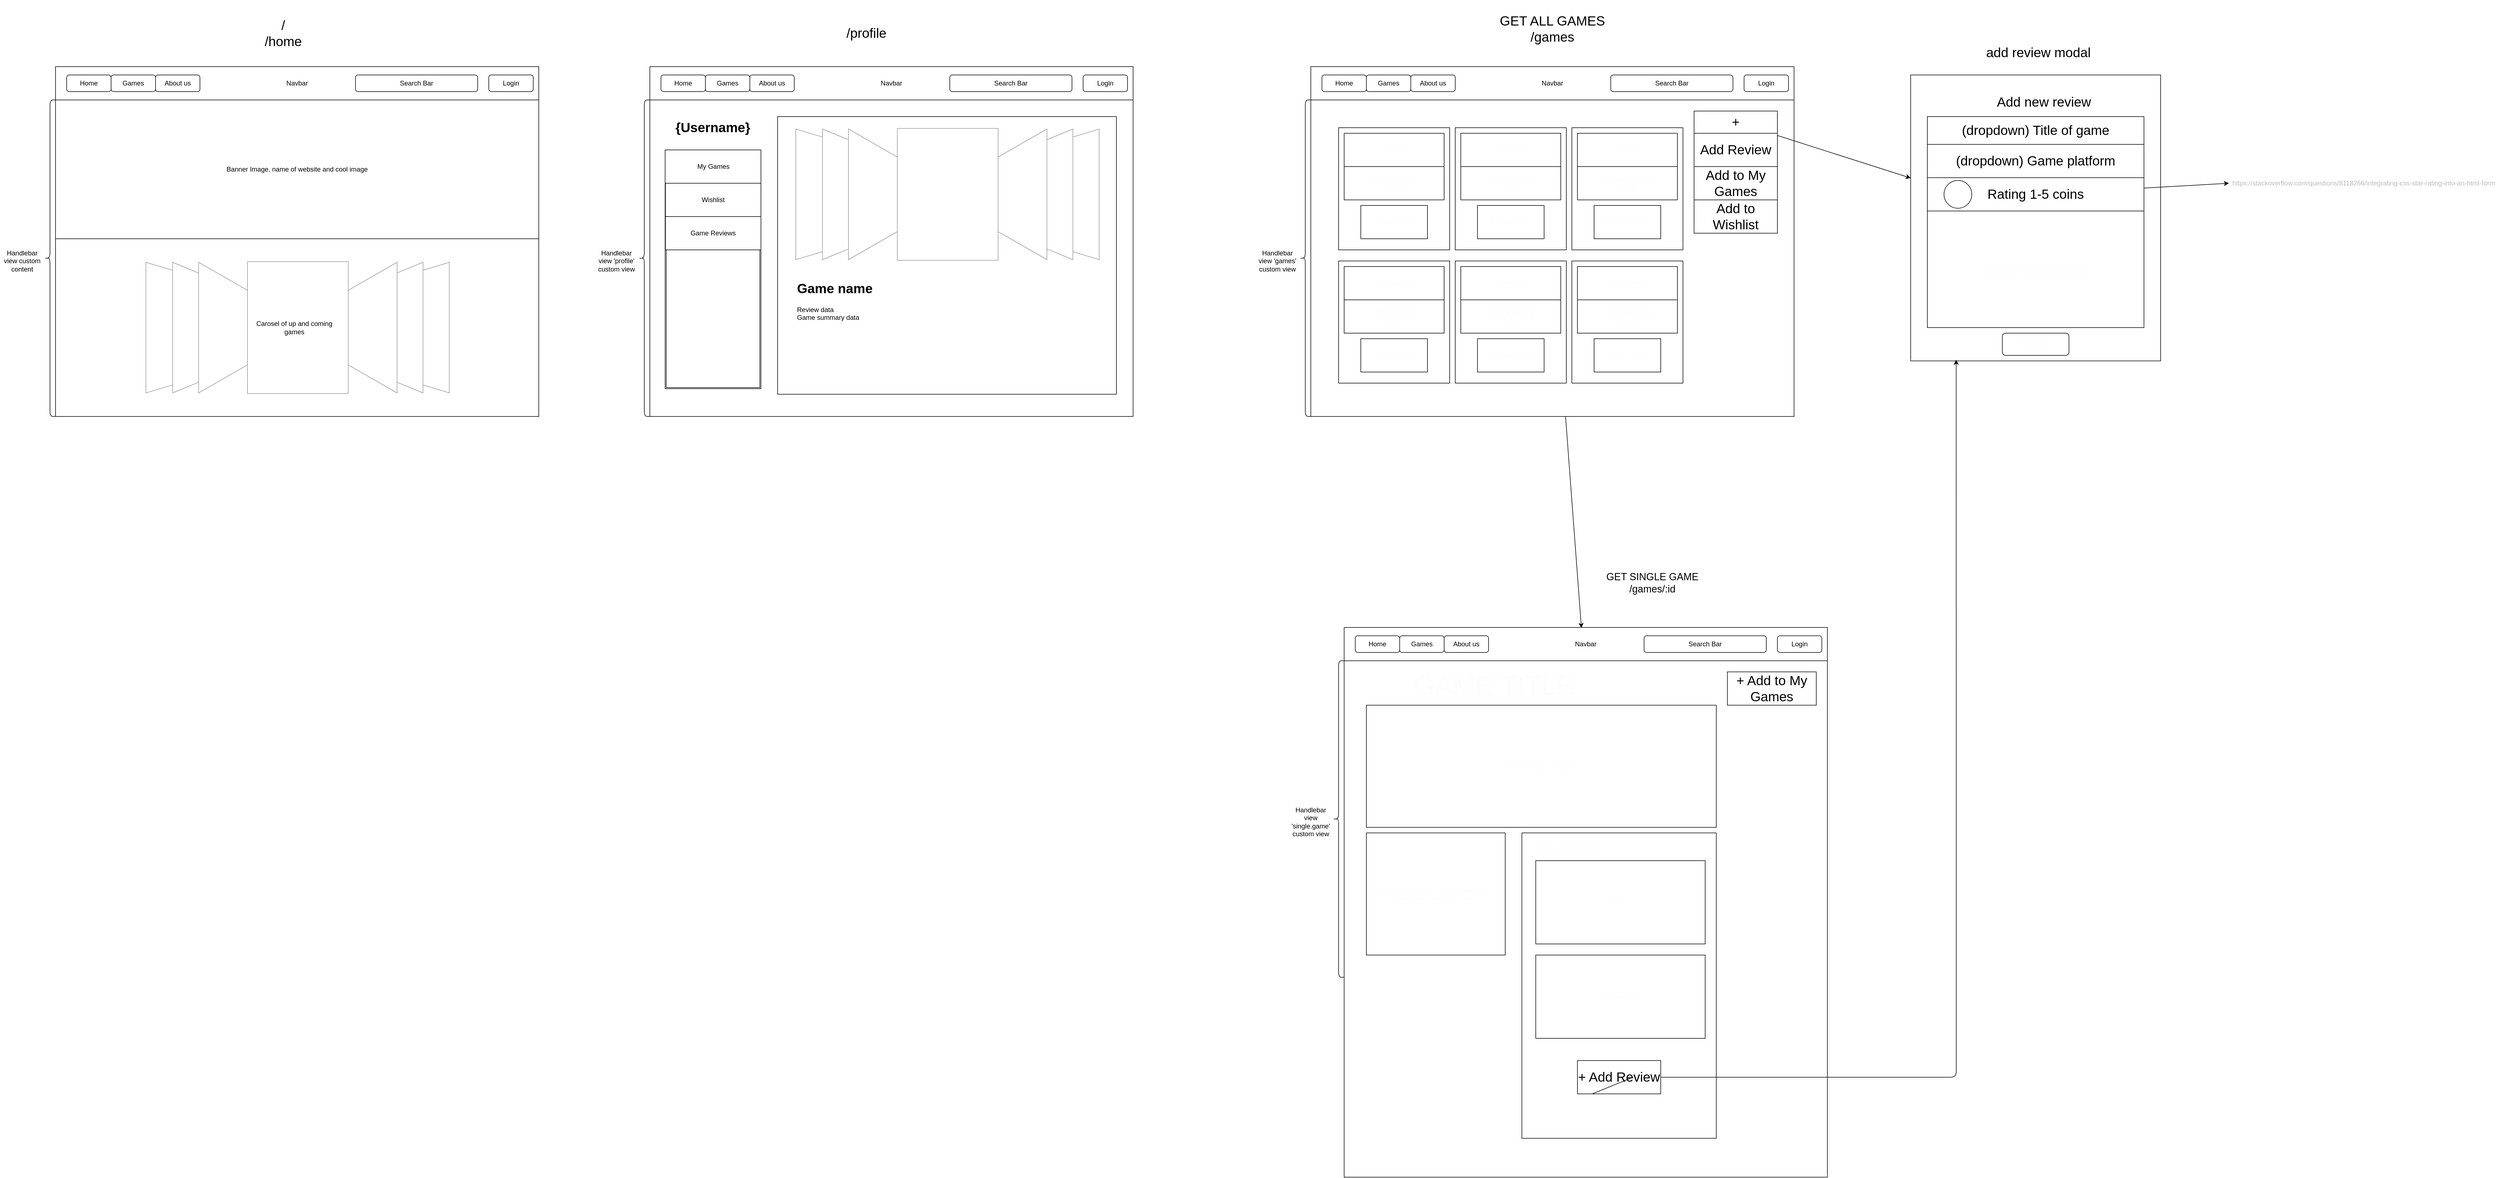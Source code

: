 <mxfile>
    <diagram id="Occs_rf_Q6K4bqB3dLCL" name="Page-1">
        <mxGraphModel dx="1897" dy="1980" grid="1" gridSize="10" guides="1" tooltips="1" connect="1" arrows="1" fold="1" page="1" pageScale="1" pageWidth="850" pageHeight="1100" math="0" shadow="0">
            <root>
                <mxCell id="0"/>
                <mxCell id="1" parent="0"/>
                <mxCell id="3" value="" style="rounded=0;whiteSpace=wrap;html=1;" parent="1" vertex="1">
                    <mxGeometry x="-680" y="-320" width="870" height="630" as="geometry"/>
                </mxCell>
                <mxCell id="4" value="Handlebar view custom content" style="text;html=1;strokeColor=none;fillColor=none;align=center;verticalAlign=middle;whiteSpace=wrap;rounded=0;" parent="1" vertex="1">
                    <mxGeometry x="-780" y="10" width="80" height="40" as="geometry"/>
                </mxCell>
                <mxCell id="6" value="Navbar" style="rounded=0;whiteSpace=wrap;html=1;" parent="1" vertex="1">
                    <mxGeometry x="-680" y="-320" width="870" height="60" as="geometry"/>
                </mxCell>
                <mxCell id="7" value="Home" style="rounded=1;whiteSpace=wrap;html=1;" parent="1" vertex="1">
                    <mxGeometry x="-660" y="-305" width="80" height="30" as="geometry"/>
                </mxCell>
                <mxCell id="10" value="Games" style="rounded=1;whiteSpace=wrap;html=1;" parent="1" vertex="1">
                    <mxGeometry x="-580" y="-305" width="80" height="30" as="geometry"/>
                </mxCell>
                <mxCell id="11" value="Search Bar" style="rounded=1;whiteSpace=wrap;html=1;" parent="1" vertex="1">
                    <mxGeometry x="-140" y="-305" width="220" height="30" as="geometry"/>
                </mxCell>
                <mxCell id="13" value="About us" style="rounded=1;whiteSpace=wrap;html=1;" parent="1" vertex="1">
                    <mxGeometry x="-500" y="-305" width="80" height="30" as="geometry"/>
                </mxCell>
                <mxCell id="15" value="Login" style="rounded=1;whiteSpace=wrap;html=1;" parent="1" vertex="1">
                    <mxGeometry x="100" y="-305" width="80" height="30" as="geometry"/>
                </mxCell>
                <mxCell id="16" value="Banner Image, name of website and cool image" style="rounded=0;whiteSpace=wrap;html=1;" parent="1" vertex="1">
                    <mxGeometry x="-680" y="-260" width="870" height="250" as="geometry"/>
                </mxCell>
                <mxCell id="18" value="" style="shape=curlyBracket;whiteSpace=wrap;html=1;rounded=1;" parent="1" vertex="1">
                    <mxGeometry x="-700" y="-260" width="20" height="570" as="geometry"/>
                </mxCell>
                <mxCell id="19" value="&lt;font style=&quot;font-size: 24px&quot;&gt;/&lt;br&gt;/home&lt;/font&gt;" style="text;html=1;strokeColor=none;fillColor=none;align=center;verticalAlign=middle;whiteSpace=wrap;rounded=0;" parent="1" vertex="1">
                    <mxGeometry x="-350" y="-410" width="160" height="60" as="geometry"/>
                </mxCell>
                <mxCell id="20" value="" style="rounded=0;whiteSpace=wrap;html=1;" parent="1" vertex="1">
                    <mxGeometry x="390" y="-320" width="870" height="630" as="geometry"/>
                </mxCell>
                <mxCell id="21" value="Handlebar view 'profile' custom view" style="text;html=1;strokeColor=none;fillColor=none;align=center;verticalAlign=middle;whiteSpace=wrap;rounded=0;" parent="1" vertex="1">
                    <mxGeometry x="290" y="10" width="80" height="40" as="geometry"/>
                </mxCell>
                <mxCell id="22" value="Navbar" style="rounded=0;whiteSpace=wrap;html=1;" parent="1" vertex="1">
                    <mxGeometry x="390" y="-320" width="870" height="60" as="geometry"/>
                </mxCell>
                <mxCell id="23" value="Home" style="rounded=1;whiteSpace=wrap;html=1;" parent="1" vertex="1">
                    <mxGeometry x="410" y="-305" width="80" height="30" as="geometry"/>
                </mxCell>
                <mxCell id="24" value="Games" style="rounded=1;whiteSpace=wrap;html=1;" parent="1" vertex="1">
                    <mxGeometry x="490" y="-305" width="80" height="30" as="geometry"/>
                </mxCell>
                <mxCell id="25" value="Search Bar" style="rounded=1;whiteSpace=wrap;html=1;" parent="1" vertex="1">
                    <mxGeometry x="930" y="-305" width="220" height="30" as="geometry"/>
                </mxCell>
                <mxCell id="26" value="About us" style="rounded=1;whiteSpace=wrap;html=1;" parent="1" vertex="1">
                    <mxGeometry x="570" y="-305" width="80" height="30" as="geometry"/>
                </mxCell>
                <mxCell id="27" value="Login" style="rounded=1;whiteSpace=wrap;html=1;" parent="1" vertex="1">
                    <mxGeometry x="1170" y="-305" width="80" height="30" as="geometry"/>
                </mxCell>
                <mxCell id="30" value="" style="shape=curlyBracket;whiteSpace=wrap;html=1;rounded=1;" parent="1" vertex="1">
                    <mxGeometry x="370" y="-260" width="20" height="570" as="geometry"/>
                </mxCell>
                <mxCell id="31" value="&lt;font style=&quot;font-size: 24px&quot;&gt;/profile&lt;/font&gt;" style="text;html=1;strokeColor=none;fillColor=none;align=center;verticalAlign=middle;whiteSpace=wrap;rounded=0;" parent="1" vertex="1">
                    <mxGeometry x="720" y="-410" width="120" height="60" as="geometry"/>
                </mxCell>
                <mxCell id="33" value="{Username}" style="text;strokeColor=none;fillColor=none;html=1;fontSize=24;fontStyle=1;verticalAlign=middle;align=center;" parent="1" vertex="1">
                    <mxGeometry x="425" y="-230" width="155" height="40" as="geometry"/>
                </mxCell>
                <mxCell id="34" value="" style="shape=ext;double=1;rounded=0;whiteSpace=wrap;html=1;" parent="1" vertex="1">
                    <mxGeometry x="417.5" y="-170" width="172.5" height="430" as="geometry"/>
                </mxCell>
                <mxCell id="49" value="" style="verticalLabelPosition=bottom;shadow=0;dashed=0;align=center;html=1;verticalAlign=top;strokeWidth=1;shape=mxgraph.mockup.navigation.coverFlow;strokeColor=#999999;" parent="1" vertex="1">
                    <mxGeometry x="-520" y="30" width="550" height="240" as="geometry"/>
                </mxCell>
                <mxCell id="50" value="Carosel of up and coming games" style="text;html=1;strokeColor=none;fillColor=none;align=center;verticalAlign=middle;whiteSpace=wrap;rounded=0;" parent="1" vertex="1">
                    <mxGeometry x="-330" y="135" width="160" height="30" as="geometry"/>
                </mxCell>
                <mxCell id="51" value="My Games" style="rounded=0;whiteSpace=wrap;html=1;" parent="1" vertex="1">
                    <mxGeometry x="417.5" y="-170" width="172.5" height="60" as="geometry"/>
                </mxCell>
                <mxCell id="52" value="Wishlist" style="rounded=0;whiteSpace=wrap;html=1;" parent="1" vertex="1">
                    <mxGeometry x="418" y="-110" width="172" height="60" as="geometry"/>
                </mxCell>
                <mxCell id="53" value="Game Reviews" style="rounded=0;whiteSpace=wrap;html=1;" parent="1" vertex="1">
                    <mxGeometry x="418" y="-50" width="172" height="60" as="geometry"/>
                </mxCell>
                <mxCell id="54" value="" style="rounded=0;whiteSpace=wrap;html=1;" parent="1" vertex="1">
                    <mxGeometry x="620" y="-230" width="610" height="500" as="geometry"/>
                </mxCell>
                <mxCell id="55" value="" style="verticalLabelPosition=bottom;shadow=0;dashed=0;align=center;html=1;verticalAlign=top;strokeWidth=1;shape=mxgraph.mockup.navigation.coverFlow;strokeColor=#999999;" parent="1" vertex="1">
                    <mxGeometry x="650" y="-210" width="550" height="240" as="geometry"/>
                </mxCell>
                <mxCell id="56" value="&lt;h1&gt;Game name&lt;/h1&gt;&lt;div&gt;Review data&lt;/div&gt;&lt;div&gt;Game summary data&lt;/div&gt;&lt;div&gt;&lt;br&gt;&lt;/div&gt;" style="text;html=1;strokeColor=none;fillColor=none;spacing=5;spacingTop=-20;whiteSpace=wrap;overflow=hidden;rounded=0;" parent="1" vertex="1">
                    <mxGeometry x="650" y="60" width="540" height="180" as="geometry"/>
                </mxCell>
                <mxCell id="126" style="edgeStyle=none;html=1;fontFamily=Helvetica;fontSize=12;fontColor=#FCFCFC;entryX=0.491;entryY=0.017;entryDx=0;entryDy=0;entryPerimeter=0;" parent="1" source="57" target="129" edge="1">
                    <mxGeometry relative="1" as="geometry">
                        <mxPoint x="2015" y="600" as="targetPoint"/>
                    </mxGeometry>
                </mxCell>
                <mxCell id="57" value="" style="rounded=0;whiteSpace=wrap;html=1;" parent="1" vertex="1">
                    <mxGeometry x="1580" y="-320" width="870" height="630" as="geometry"/>
                </mxCell>
                <mxCell id="58" value="Handlebar view 'games' custom view" style="text;html=1;strokeColor=none;fillColor=none;align=center;verticalAlign=middle;whiteSpace=wrap;rounded=0;" parent="1" vertex="1">
                    <mxGeometry x="1480" y="10" width="80" height="40" as="geometry"/>
                </mxCell>
                <mxCell id="59" value="Navbar" style="rounded=0;whiteSpace=wrap;html=1;" parent="1" vertex="1">
                    <mxGeometry x="1580" y="-320" width="870" height="60" as="geometry"/>
                </mxCell>
                <mxCell id="60" value="Home" style="rounded=1;whiteSpace=wrap;html=1;" parent="1" vertex="1">
                    <mxGeometry x="1600" y="-305" width="80" height="30" as="geometry"/>
                </mxCell>
                <mxCell id="61" value="Games" style="rounded=1;whiteSpace=wrap;html=1;" parent="1" vertex="1">
                    <mxGeometry x="1680" y="-305" width="80" height="30" as="geometry"/>
                </mxCell>
                <mxCell id="62" value="Search Bar" style="rounded=1;whiteSpace=wrap;html=1;" parent="1" vertex="1">
                    <mxGeometry x="2120" y="-305" width="220" height="30" as="geometry"/>
                </mxCell>
                <mxCell id="63" value="About us" style="rounded=1;whiteSpace=wrap;html=1;" parent="1" vertex="1">
                    <mxGeometry x="1760" y="-305" width="80" height="30" as="geometry"/>
                </mxCell>
                <mxCell id="64" value="Login" style="rounded=1;whiteSpace=wrap;html=1;" parent="1" vertex="1">
                    <mxGeometry x="2360" y="-305" width="80" height="30" as="geometry"/>
                </mxCell>
                <mxCell id="65" value="" style="shape=curlyBracket;whiteSpace=wrap;html=1;rounded=1;" parent="1" vertex="1">
                    <mxGeometry x="1560" y="-260" width="20" height="570" as="geometry"/>
                </mxCell>
                <mxCell id="66" value="&lt;br&gt;&lt;font style=&quot;font-size: 24px&quot;&gt;GET ALL GAMES&lt;br&gt;/games&lt;/font&gt;" style="text;html=1;strokeColor=none;fillColor=none;align=center;verticalAlign=middle;whiteSpace=wrap;rounded=0;" parent="1" vertex="1">
                    <mxGeometry x="1885" y="-440" width="260" height="90" as="geometry"/>
                </mxCell>
                <mxCell id="76" style="edgeStyle=none;html=1;fontSize=48;" parent="1" source="75" target="77" edge="1">
                    <mxGeometry relative="1" as="geometry">
                        <mxPoint x="2710" y="-280" as="targetPoint"/>
                    </mxGeometry>
                </mxCell>
                <mxCell id="75" value="&lt;span style=&quot;font-size: 24px&quot;&gt;+&lt;/span&gt;" style="rounded=0;whiteSpace=wrap;html=1;" parent="1" vertex="1">
                    <mxGeometry x="2270" y="-240" width="150" height="40" as="geometry"/>
                </mxCell>
                <mxCell id="77" value="" style="rounded=0;whiteSpace=wrap;html=1;fontSize=48;" parent="1" vertex="1">
                    <mxGeometry x="2660" y="-305" width="450" height="515" as="geometry"/>
                </mxCell>
                <mxCell id="78" value="&lt;font style=&quot;font-size: 24px&quot;&gt;Add new review&lt;/font&gt;" style="text;html=1;strokeColor=none;fillColor=none;align=center;verticalAlign=middle;whiteSpace=wrap;rounded=0;fontSize=48;" parent="1" vertex="1">
                    <mxGeometry x="2720" y="-290" width="360" height="50" as="geometry"/>
                </mxCell>
                <mxCell id="79" value="add review modal" style="text;html=1;strokeColor=none;fillColor=none;align=center;verticalAlign=middle;whiteSpace=wrap;rounded=0;fontSize=24;" parent="1" vertex="1">
                    <mxGeometry x="2780" y="-360" width="220" height="30" as="geometry"/>
                </mxCell>
                <mxCell id="80" value="(dropdown) Title of game" style="rounded=0;whiteSpace=wrap;html=1;fontSize=24;" parent="1" vertex="1">
                    <mxGeometry x="2690" y="-230" width="390" height="50" as="geometry"/>
                </mxCell>
                <mxCell id="81" value="(dropdown) Game platform" style="rounded=0;whiteSpace=wrap;html=1;fontSize=24;" parent="1" vertex="1">
                    <mxGeometry x="2690" y="-180" width="390" height="60" as="geometry"/>
                </mxCell>
                <mxCell id="90" style="edgeStyle=none;html=1;fontFamily=Helvetica;fontSize=12;fontColor=#BABABA;entryX=0.006;entryY=0.5;entryDx=0;entryDy=0;entryPerimeter=0;" parent="1" source="82" target="91" edge="1">
                    <mxGeometry relative="1" as="geometry">
                        <mxPoint x="3220" y="-110" as="targetPoint"/>
                    </mxGeometry>
                </mxCell>
                <mxCell id="82" value="&lt;span style=&quot;color: rgba(0 , 0 , 0 , 0) ; font-family: monospace ; font-size: 0px&quot;&gt;%3CmxGraphModel%3E%3Croot%3E%3CmxCell%20id%3D%220%22%2F%3E%3CmxCell%20id%3D%221%22%20parent%3D%220%22%2F%3E%3CmxCell%20id%3D%222%22%20value%3D%22(dropdown)%20Game%20platform%22%20style%3D%22rounded%3D0%3BwhiteSpace%3Dwrap%3Bhtml%3D1%3BfontSize%3D24%3B%22%20vertex%3D%221%22%20parent%3D%221%22%3E%3CmxGeometry%20x%3D%222690%22%20y%3D%22-180%22%20width%3D%22290%22%20height%3D%2260%22%20as%3D%22geometry%22%2F%3E%3C%2FmxCell%3E%3C%2Froot%3E%3C%2FmxGraphModel%3E&lt;/span&gt;Rating 1-5 coins" style="rounded=0;whiteSpace=wrap;html=1;fontSize=24;" parent="1" vertex="1">
                    <mxGeometry x="2690" y="-120" width="390" height="60" as="geometry"/>
                </mxCell>
                <mxCell id="84" value="&lt;p&gt;&lt;span style=&quot;font-size: 12px&quot;&gt;&lt;font color=&quot;#fcfcfc&quot;&gt;(Text area) Written review of game&lt;/font&gt;&lt;/span&gt;&lt;/p&gt;" style="rounded=0;whiteSpace=wrap;html=1;fontSize=24;" parent="1" vertex="1">
                    <mxGeometry x="2690" y="-60" width="390" height="210" as="geometry"/>
                </mxCell>
                <mxCell id="85" value="" style="ellipse;whiteSpace=wrap;html=1;aspect=fixed;fontFamily=Helvetica;fontSize=12;fontColor=#BABABA;" parent="1" vertex="1">
                    <mxGeometry x="2720" y="-115" width="50" height="50" as="geometry"/>
                </mxCell>
                <mxCell id="91" value="https://stackoverflow.com/questions/8118266/integrating-css-star-rating-into-an-html-form" style="text;html=1;align=center;verticalAlign=middle;resizable=0;points=[];autosize=1;strokeColor=none;fillColor=none;fontSize=12;fontFamily=Helvetica;fontColor=#BABABA;" parent="1" vertex="1">
                    <mxGeometry x="3230" y="-120" width="490" height="20" as="geometry"/>
                </mxCell>
                <mxCell id="92" value="&lt;font color=&quot;#fcfcfc&quot;&gt;Post review&lt;/font&gt;" style="rounded=1;whiteSpace=wrap;html=1;fontFamily=Helvetica;fontSize=12;fontColor=#BABABA;" parent="1" vertex="1">
                    <mxGeometry x="2825" y="160" width="120" height="40" as="geometry"/>
                </mxCell>
                <mxCell id="93" value="" style="rounded=0;whiteSpace=wrap;html=1;fontFamily=Helvetica;fontSize=12;fontColor=#FCFCFC;" parent="1" vertex="1">
                    <mxGeometry x="1630" y="-210" width="200" height="220" as="geometry"/>
                </mxCell>
                <mxCell id="103" value="Game title" style="rounded=0;whiteSpace=wrap;html=1;fontFamily=Helvetica;fontSize=12;fontColor=#FCFCFC;" parent="1" vertex="1">
                    <mxGeometry x="1640" y="-200" width="180" height="60" as="geometry"/>
                </mxCell>
                <mxCell id="104" value="Short Summary&lt;br&gt;Rating" style="rounded=0;whiteSpace=wrap;html=1;fontFamily=Helvetica;fontSize=12;fontColor=#FCFCFC;" parent="1" vertex="1">
                    <mxGeometry x="1640" y="-140" width="180" height="60" as="geometry"/>
                </mxCell>
                <mxCell id="105" value="Read Reviews" style="rounded=0;whiteSpace=wrap;html=1;fontFamily=Helvetica;fontSize=12;fontColor=#FCFCFC;" parent="1" vertex="1">
                    <mxGeometry x="1670" y="-70" width="120" height="60" as="geometry"/>
                </mxCell>
                <mxCell id="106" value="" style="rounded=0;whiteSpace=wrap;html=1;fontFamily=Helvetica;fontSize=12;fontColor=#FCFCFC;" parent="1" vertex="1">
                    <mxGeometry x="1840" y="-210" width="200" height="220" as="geometry"/>
                </mxCell>
                <mxCell id="107" value="Game title" style="rounded=0;whiteSpace=wrap;html=1;fontFamily=Helvetica;fontSize=12;fontColor=#FCFCFC;" parent="1" vertex="1">
                    <mxGeometry x="1850" y="-200" width="180" height="60" as="geometry"/>
                </mxCell>
                <mxCell id="108" value="Short Summary&lt;br&gt;Rating" style="rounded=0;whiteSpace=wrap;html=1;fontFamily=Helvetica;fontSize=12;fontColor=#FCFCFC;" parent="1" vertex="1">
                    <mxGeometry x="1850" y="-140" width="180" height="60" as="geometry"/>
                </mxCell>
                <mxCell id="109" value="Read Reviews" style="rounded=0;whiteSpace=wrap;html=1;fontFamily=Helvetica;fontSize=12;fontColor=#FCFCFC;" parent="1" vertex="1">
                    <mxGeometry x="1880" y="-70" width="120" height="60" as="geometry"/>
                </mxCell>
                <mxCell id="110" value="" style="rounded=0;whiteSpace=wrap;html=1;fontFamily=Helvetica;fontSize=12;fontColor=#FCFCFC;" parent="1" vertex="1">
                    <mxGeometry x="2050" y="-210" width="200" height="220" as="geometry"/>
                </mxCell>
                <mxCell id="111" value="Game title" style="rounded=0;whiteSpace=wrap;html=1;fontFamily=Helvetica;fontSize=12;fontColor=#FCFCFC;" parent="1" vertex="1">
                    <mxGeometry x="2060" y="-200" width="180" height="60" as="geometry"/>
                </mxCell>
                <mxCell id="112" value="Short Summary&lt;br&gt;Rating" style="rounded=0;whiteSpace=wrap;html=1;fontFamily=Helvetica;fontSize=12;fontColor=#FCFCFC;" parent="1" vertex="1">
                    <mxGeometry x="2060" y="-140" width="180" height="60" as="geometry"/>
                </mxCell>
                <mxCell id="113" value="Read Reviews" style="rounded=0;whiteSpace=wrap;html=1;fontFamily=Helvetica;fontSize=12;fontColor=#FCFCFC;" parent="1" vertex="1">
                    <mxGeometry x="2090" y="-70" width="120" height="60" as="geometry"/>
                </mxCell>
                <mxCell id="114" value="" style="rounded=0;whiteSpace=wrap;html=1;fontFamily=Helvetica;fontSize=12;fontColor=#FCFCFC;" parent="1" vertex="1">
                    <mxGeometry x="1630" y="30" width="200" height="220" as="geometry"/>
                </mxCell>
                <mxCell id="115" value="Game title" style="rounded=0;whiteSpace=wrap;html=1;fontFamily=Helvetica;fontSize=12;fontColor=#FCFCFC;" parent="1" vertex="1">
                    <mxGeometry x="1640" y="40" width="180" height="60" as="geometry"/>
                </mxCell>
                <mxCell id="116" value="Short Summary&lt;br&gt;Rating" style="rounded=0;whiteSpace=wrap;html=1;fontFamily=Helvetica;fontSize=12;fontColor=#FCFCFC;" parent="1" vertex="1">
                    <mxGeometry x="1640" y="100" width="180" height="60" as="geometry"/>
                </mxCell>
                <mxCell id="117" value="Read Reviews" style="rounded=0;whiteSpace=wrap;html=1;fontFamily=Helvetica;fontSize=12;fontColor=#FCFCFC;" parent="1" vertex="1">
                    <mxGeometry x="1670" y="170" width="120" height="60" as="geometry"/>
                </mxCell>
                <mxCell id="118" value="" style="rounded=0;whiteSpace=wrap;html=1;fontFamily=Helvetica;fontSize=12;fontColor=#FCFCFC;" parent="1" vertex="1">
                    <mxGeometry x="1840" y="30" width="200" height="220" as="geometry"/>
                </mxCell>
                <mxCell id="119" value="Game title" style="rounded=0;whiteSpace=wrap;html=1;fontFamily=Helvetica;fontSize=12;fontColor=#FCFCFC;" parent="1" vertex="1">
                    <mxGeometry x="1850" y="40" width="180" height="60" as="geometry"/>
                </mxCell>
                <mxCell id="120" value="Short Summary&lt;br&gt;Rating" style="rounded=0;whiteSpace=wrap;html=1;fontFamily=Helvetica;fontSize=12;fontColor=#FCFCFC;" parent="1" vertex="1">
                    <mxGeometry x="1850" y="100" width="180" height="60" as="geometry"/>
                </mxCell>
                <mxCell id="121" value="Read Reviews" style="rounded=0;whiteSpace=wrap;html=1;fontFamily=Helvetica;fontSize=12;fontColor=#FCFCFC;" parent="1" vertex="1">
                    <mxGeometry x="1880" y="170" width="120" height="60" as="geometry"/>
                </mxCell>
                <mxCell id="122" value="" style="rounded=0;whiteSpace=wrap;html=1;fontFamily=Helvetica;fontSize=12;fontColor=#FCFCFC;" parent="1" vertex="1">
                    <mxGeometry x="2050" y="30" width="200" height="220" as="geometry"/>
                </mxCell>
                <mxCell id="123" value="Game title" style="rounded=0;whiteSpace=wrap;html=1;fontFamily=Helvetica;fontSize=12;fontColor=#FCFCFC;" parent="1" vertex="1">
                    <mxGeometry x="2060" y="40" width="180" height="60" as="geometry"/>
                </mxCell>
                <mxCell id="124" value="Short Summary&lt;br&gt;Rating" style="rounded=0;whiteSpace=wrap;html=1;fontFamily=Helvetica;fontSize=12;fontColor=#FCFCFC;" parent="1" vertex="1">
                    <mxGeometry x="2060" y="100" width="180" height="60" as="geometry"/>
                </mxCell>
                <mxCell id="125" value="Read Reviews" style="rounded=0;whiteSpace=wrap;html=1;fontFamily=Helvetica;fontSize=12;fontColor=#FCFCFC;" parent="1" vertex="1">
                    <mxGeometry x="2090" y="170" width="120" height="60" as="geometry"/>
                </mxCell>
                <mxCell id="127" value="" style="rounded=0;whiteSpace=wrap;html=1;" parent="1" vertex="1">
                    <mxGeometry x="1640" y="690" width="870" height="990" as="geometry"/>
                </mxCell>
                <mxCell id="128" value="Handlebar view 'single.game' custom view" style="text;html=1;strokeColor=none;fillColor=none;align=center;verticalAlign=middle;whiteSpace=wrap;rounded=0;" parent="1" vertex="1">
                    <mxGeometry x="1540" y="1020" width="80" height="40" as="geometry"/>
                </mxCell>
                <mxCell id="129" value="Navbar" style="rounded=0;whiteSpace=wrap;html=1;" parent="1" vertex="1">
                    <mxGeometry x="1640" y="690" width="870" height="60" as="geometry"/>
                </mxCell>
                <mxCell id="130" value="Home" style="rounded=1;whiteSpace=wrap;html=1;" parent="1" vertex="1">
                    <mxGeometry x="1660" y="705" width="80" height="30" as="geometry"/>
                </mxCell>
                <mxCell id="131" value="Games" style="rounded=1;whiteSpace=wrap;html=1;" parent="1" vertex="1">
                    <mxGeometry x="1740" y="705" width="80" height="30" as="geometry"/>
                </mxCell>
                <mxCell id="132" value="Search Bar" style="rounded=1;whiteSpace=wrap;html=1;" parent="1" vertex="1">
                    <mxGeometry x="2180" y="705" width="220" height="30" as="geometry"/>
                </mxCell>
                <mxCell id="133" value="About us" style="rounded=1;whiteSpace=wrap;html=1;" parent="1" vertex="1">
                    <mxGeometry x="1820" y="705" width="80" height="30" as="geometry"/>
                </mxCell>
                <mxCell id="134" value="Login" style="rounded=1;whiteSpace=wrap;html=1;" parent="1" vertex="1">
                    <mxGeometry x="2420" y="705" width="80" height="30" as="geometry"/>
                </mxCell>
                <mxCell id="135" value="" style="shape=curlyBracket;whiteSpace=wrap;html=1;rounded=1;" parent="1" vertex="1">
                    <mxGeometry x="1620" y="750" width="20" height="570" as="geometry"/>
                </mxCell>
                <mxCell id="136" value="&lt;font style=&quot;font-size: 18px&quot;&gt;GET SINGLE GAME&lt;br&gt;/games/:id&lt;/font&gt;" style="text;html=1;strokeColor=none;fillColor=none;align=center;verticalAlign=middle;whiteSpace=wrap;rounded=0;" parent="1" vertex="1">
                    <mxGeometry x="2080" y="580" width="230" height="60" as="geometry"/>
                </mxCell>
                <mxCell id="150" value="Banner image? Maybe?" style="rounded=0;whiteSpace=wrap;html=1;fontFamily=Helvetica;fontSize=12;fontColor=#FCFCFC;" parent="1" vertex="1">
                    <mxGeometry x="1680" y="830" width="630" height="220" as="geometry"/>
                </mxCell>
                <mxCell id="154" value="Game informaiton genre, release date, platforms, description etc." style="rounded=0;whiteSpace=wrap;html=1;fontFamily=Helvetica;fontSize=12;fontColor=#FCFCFC;" parent="1" vertex="1">
                    <mxGeometry x="1680" y="1060" width="250" height="220" as="geometry"/>
                </mxCell>
                <mxCell id="158" value="" style="rounded=0;whiteSpace=wrap;html=1;fontFamily=Helvetica;fontSize=12;fontColor=#FCFCFC;" parent="1" vertex="1">
                    <mxGeometry x="1960" y="1060" width="350" height="550" as="geometry"/>
                </mxCell>
                <mxCell id="162" value="&lt;font style=&quot;font-size: 49px&quot;&gt;GAME TITLE&lt;/font&gt;" style="text;html=1;strokeColor=none;fillColor=none;align=center;verticalAlign=middle;whiteSpace=wrap;rounded=0;fontFamily=Helvetica;fontSize=12;fontColor=#FCFCFC;" parent="1" vertex="1">
                    <mxGeometry x="1700" y="770" width="420" height="50" as="geometry"/>
                </mxCell>
                <mxCell id="163" value="Review 1" style="rounded=0;whiteSpace=wrap;html=1;fontFamily=Helvetica;fontSize=12;fontColor=#FCFCFC;" parent="1" vertex="1">
                    <mxGeometry x="1985" y="1110" width="305" height="150" as="geometry"/>
                </mxCell>
                <mxCell id="164" value="Review 2" style="rounded=0;whiteSpace=wrap;html=1;fontFamily=Helvetica;fontSize=12;fontColor=#FCFCFC;" parent="1" vertex="1">
                    <mxGeometry x="1985" y="1280" width="305" height="150" as="geometry"/>
                </mxCell>
                <mxCell id="165" value="Reviews&amp;nbsp; (review count)" style="text;html=1;strokeColor=none;fillColor=none;align=center;verticalAlign=middle;whiteSpace=wrap;rounded=0;fontFamily=Helvetica;fontSize=12;fontColor=#FCFCFC;" parent="1" vertex="1">
                    <mxGeometry x="1965" y="1060" width="155" height="50" as="geometry"/>
                </mxCell>
                <mxCell id="166" style="edgeStyle=none;html=1;entryX=0.182;entryY=0.996;entryDx=0;entryDy=0;entryPerimeter=0;fontFamily=Helvetica;fontSize=12;fontColor=#FCFCFC;startArrow=none;exitX=1;exitY=0.5;exitDx=0;exitDy=0;exitPerimeter=0;" parent="1" source="169" target="77" edge="1">
                    <mxGeometry relative="1" as="geometry">
                        <Array as="points">
                            <mxPoint x="2742" y="1500"/>
                            <mxPoint x="2742" y="800"/>
                        </Array>
                        <mxPoint x="2160" y="1500" as="sourcePoint"/>
                    </mxGeometry>
                </mxCell>
                <mxCell id="167" value="&lt;font style=&quot;font-size: 24px&quot;&gt;+ Add to My Games&lt;/font&gt;" style="rounded=0;whiteSpace=wrap;html=1;" parent="1" vertex="1">
                    <mxGeometry x="2330" y="770" width="160" height="60" as="geometry"/>
                </mxCell>
                <mxCell id="169" value="&lt;font style=&quot;font-size: 24px&quot;&gt;+ Add Review&lt;/font&gt;" style="rounded=0;whiteSpace=wrap;html=1;" parent="1" vertex="1">
                    <mxGeometry x="2060" y="1470" width="150" height="60" as="geometry"/>
                </mxCell>
                <mxCell id="170" value="" style="edgeStyle=none;html=1;entryX=0.182;entryY=0.996;entryDx=0;entryDy=0;entryPerimeter=0;fontFamily=Helvetica;fontSize=12;fontColor=#FCFCFC;endArrow=none;" parent="1" target="169" edge="1">
                    <mxGeometry relative="1" as="geometry">
                        <Array as="points"/>
                        <mxPoint x="2160" y="1500" as="sourcePoint"/>
                        <mxPoint x="2741.9" y="207.94" as="targetPoint"/>
                    </mxGeometry>
                </mxCell>
                <mxCell id="171" value="&lt;span style=&quot;font-size: 24px&quot;&gt;Add Review&lt;/span&gt;" style="rounded=0;whiteSpace=wrap;html=1;" parent="1" vertex="1">
                    <mxGeometry x="2270" y="-200" width="150" height="60" as="geometry"/>
                </mxCell>
                <mxCell id="172" value="&lt;span style=&quot;font-size: 24px&quot;&gt;Add to My Games&lt;/span&gt;" style="rounded=0;whiteSpace=wrap;html=1;" parent="1" vertex="1">
                    <mxGeometry x="2270" y="-140" width="150" height="60" as="geometry"/>
                </mxCell>
                <mxCell id="173" value="&lt;span style=&quot;font-size: 24px&quot;&gt;Add to Wishlist&lt;/span&gt;" style="rounded=0;whiteSpace=wrap;html=1;" parent="1" vertex="1">
                    <mxGeometry x="2270" y="-80" width="150" height="60" as="geometry"/>
                </mxCell>
            </root>
        </mxGraphModel>
    </diagram>
</mxfile>